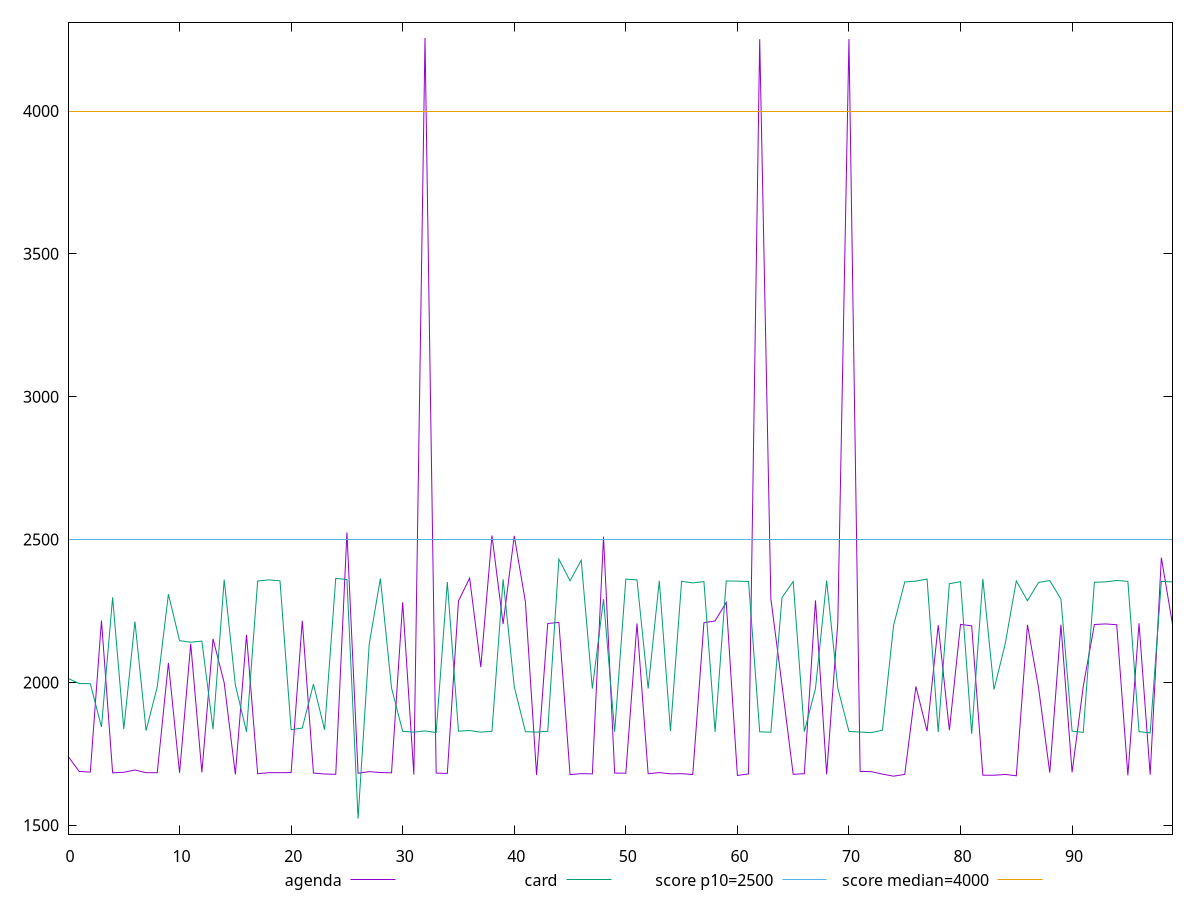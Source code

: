 reset

$agenda <<EOF
0 1741.4789999999998
1 1688.25
2 1685.9838
3 2216.2873500000005
4 1683.2556
5 1685.3159999999998
6 1693.4519999999998
7 1683.804
8 1683.8916
9 2068.3615
10 1683.3287999999998
11 2135.13
12 1684.9122000000002
13 2152.6266000000005
14 1998.4472000000003
15 1677.9791999999998
16 2166.3885000000005
17 1680.3900000000003
18 1683.9959999999999
19 1683.8543999999997
20 1684.3493999999998
21 2215.6705
22 1682.7330000000002
23 1679.2332000000001
24 1678.3115999999998
25 2524.8016000000002
26 1681.8738000000003
27 1687.5840000000003
28 1684.3493999999998
29 1683.5027999999998
30 2280.6020000000003
31 1677.3402
32 4255.8696
33 1682.4720000000002
34 1681.4154000000003
35 2284.73325
36 2364.93825
37 2053.5896000000002
38 2514.0776
39 2204.4586499999996
40 2512.768
41 2281.425
42 1676.0154000000002
43 2206.1025
44 2209.7725
45 1677.2999999999997
46 1680.5609999999997
47 1679.8319999999999
48 2509.864
49 1682.6417999999999
50 1682.0538000000001
51 2206.3962999999994
52 1680.1842000000001
53 1684.3560000000002
54 1679.8200000000002
55 1680.5225999999998
56 1677.5561999999998
57 2208.6265999999996
58 2215.185
59 2279.8317500000003
60 1674.2897999999998
61 1679.712
62 4251.3264
63 2292.63
64 1990.1487999999995
65 1678.2239999999997
66 1680.2394
67 2286.80775
68 1677.7266000000002
69 2208.82425
70 4251.929999999999
71 1688.4587999999999
72 1687.6302
73 1678.9014000000002
74 1671.75
75 1677.8483999999999
76 1985.6288000000004
77 1829.3831999999998
78 2200.5157500000005
79 1832.4652999999996
80 2202.9773000000005
81 2198.0418499999996
82 1675.1670000000001
83 1674.8759999999997
84 1677.7361999999998
85 1673.1479999999997
86 2201.5577000000003
87 1980.1839999999995
88 1684.1820000000002
89 2201.9048000000003
90 1685.1240000000003
91 1985.8152000000005
92 2202.6321499999995
93 2204.61985
94 2201.7722
95 1674.6306
96 2206.82205
97 1676.7203999999997
98 2436.6399999999994
99 2203.3601500000004
EOF

$card <<EOF
0 2014.0945000000002
1 1995.9012000000002
2 1995.5100000000002
3 1843.9853999999998
4 2297.3498
5 1836.4176000000002
6 2213.13225
7 1831.0704
8 1984.2725999999998
9 2308.6935
10 2146.1728000000003
11 2140.6168
12 2144.5184000000004
13 1836.3900000000003
14 2359.5397
15 1991.1389999999997
16 1826.7498
17 2354.7245000000003
18 2358.8779999999997
19 2355.4018
20 1834.3506000000002
21 1840.2540000000001
22 1993.6771999999996
23 1834.1099999999997
24 2364.0513499999997
25 2359.90825
26 1523.48
27 2134.9264000000003
28 2363.4123999999997
29 1980.2922000000003
30 1828.5389999999998
31 1825.8119999999997
32 1830.0708
33 1824.3354000000002
34 2351.1638000000003
35 1829.2980000000002
36 1831.2569999999998
37 1825.8653999999997
38 1828.6439999999998
39 2360.8912499999997
40 1984.8960000000002
41 1827.4128
42 1826.1180000000002
43 1828.6338
44 2431.369
45 2355.4875
46 2427.391
47 1978.1028000000001
48 2291.4351
49 1826.9982000000002
50 2361.5495
51 2358.8097500000003
52 1978.3001999999997
53 2355.9907000000003
54 1829.6280000000002
55 2353.8301
56 2348.1140000000005
57 2352.8264999999997
58 1826.5715999999998
59 2355.0105
60 2354.4775
61 2353.08195
62 1826.94
63 1825.6344000000001
64 2297.0384
65 2353.16125
66 1827.8148
67 1979.1180000000002
68 2356.15775
69 1980.174
70 1828.3439999999998
71 1826.2403999999997
72 1823.9778000000001
73 1832.652
74 2199.5505000000003
75 2351.585
76 2354.3819500000004
77 2361.7204500000003
78 1826.2608
79 2345.2735000000002
80 2352.5262
81 1819.9224000000002
82 2362.4354999999996
83 1975.1616000000001
84 2133.744
85 2355.2574999999997
86 2285.8658999999993
87 2349.98535
88 2356.2641000000003
89 2291.7033
90 1829.304
91 1825.1124000000002
92 2350.51965
93 2351.7799999999997
94 2356.7902000000004
95 2353.5759499999995
96 1827.774
97 1822.9926
98 2353.6455
99 2351.6194499999997
EOF

set key outside below
set xrange [0:99]
set yrange [1468.832208:4310.517392]
set trange [1468.832208:4310.517392]
set terminal svg size 640, 520 enhanced background rgb 'white'
set output "reports/report_00032_2021-02-25T10-28-15.087Z/largest-contentful-paint/comparison/line/1_vs_2.svg"

plot $agenda title "agenda" with line, \
     $card title "card" with line, \
     2500 title "score p10=2500", \
     4000 title "score median=4000"

reset
